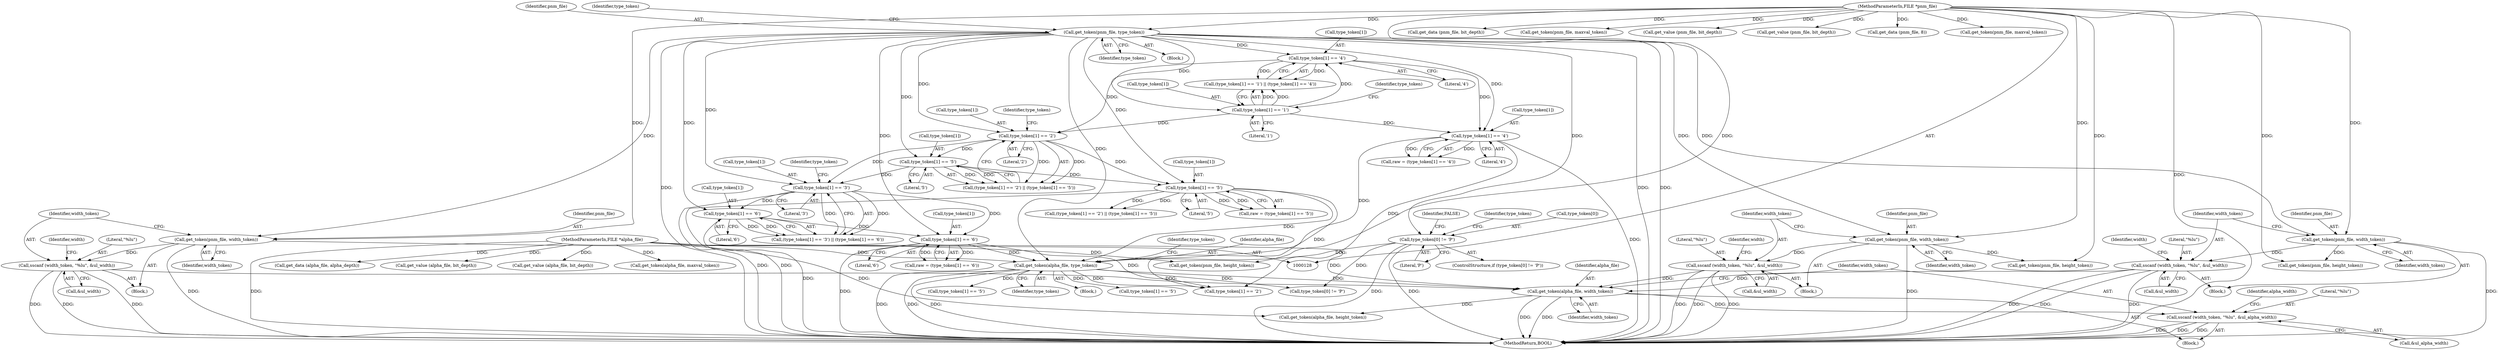 digraph "0_Android_9d4853418ab2f754c2b63e091c29c5529b8b86ca_159@API" {
"1000551" [label="(Call,sscanf (width_token, \"%lu\", &ul_alpha_width))"];
"1000548" [label="(Call,get_token(alpha_file, width_token))"];
"1000515" [label="(Call,get_token(alpha_file, type_token))"];
"1000131" [label="(MethodParameterIn,FILE *alpha_file)"];
"1000258" [label="(Call,type_token[1] == '4')"];
"1000250" [label="(Call,type_token[1] == '4')"];
"1000230" [label="(Call,get_token(pnm_file, type_token))"];
"1000129" [label="(MethodParameterIn,FILE *pnm_file)"];
"1000245" [label="(Call,type_token[1] == '1')"];
"1000314" [label="(Call,type_token[1] == '5')"];
"1000306" [label="(Call,type_token[1] == '5')"];
"1000301" [label="(Call,type_token[1] == '2')"];
"1000234" [label="(Call,type_token[0] != 'P')"];
"1000412" [label="(Call,type_token[1] == '6')"];
"1000404" [label="(Call,type_token[1] == '6')"];
"1000399" [label="(Call,type_token[1] == '3')"];
"1000325" [label="(Call,sscanf (width_token, \"%lu\", &ul_width))"];
"1000322" [label="(Call,get_token(pnm_file, width_token))"];
"1000423" [label="(Call,sscanf (width_token, \"%lu\", &ul_width))"];
"1000420" [label="(Call,get_token(pnm_file, width_token))"];
"1000269" [label="(Call,sscanf (width_token, \"%lu\", &ul_width))"];
"1000266" [label="(Call,get_token(pnm_file, width_token))"];
"1000429" [label="(Identifier,width)"];
"1000412" [label="(Call,type_token[1] == '6')"];
"1000131" [label="(MethodParameterIn,FILE *alpha_file)"];
"1000249" [label="(Literal,'1')"];
"1000796" [label="(Call,get_data (pnm_file, bit_depth))"];
"1000326" [label="(Identifier,width_token)"];
"1000323" [label="(Identifier,pnm_file)"];
"1000311" [label="(Block,)"];
"1000413" [label="(Call,type_token[1])"];
"1000530" [label="(Call,type_token[1] == '2')"];
"1000410" [label="(Call,raw = (type_token[1] == '6'))"];
"1000550" [label="(Identifier,width_token)"];
"1000404" [label="(Call,type_token[1] == '6')"];
"1000247" [label="(Identifier,type_token)"];
"1000423" [label="(Call,sscanf (width_token, \"%lu\", &ul_width))"];
"1000310" [label="(Literal,'5')"];
"1000250" [label="(Call,type_token[1] == '4')"];
"1000271" [label="(Literal,\"%lu\")"];
"1000433" [label="(Call,get_token(pnm_file, height_token))"];
"1000500" [label="(Block,)"];
"1000335" [label="(Call,get_token(pnm_file, height_token))"];
"1000529" [label="(Call,(type_token[1] == '2') || (type_token[1] == '5'))"];
"1000268" [label="(Identifier,width_token)"];
"1000231" [label="(Identifier,pnm_file)"];
"1000305" [label="(Literal,'2')"];
"1000400" [label="(Call,type_token[1])"];
"1000543" [label="(Call,type_token[1] == '5')"];
"1000314" [label="(Call,type_token[1] == '5')"];
"1000548" [label="(Call,get_token(alpha_file, width_token))"];
"1000233" [label="(ControlStructure,if (type_token[0] != 'P'))"];
"1000425" [label="(Literal,\"%lu\")"];
"1000306" [label="(Call,type_token[1] == '5')"];
"1000399" [label="(Call,type_token[1] == '3')"];
"1000521" [label="(Identifier,type_token)"];
"1000328" [label="(Call,&ul_width)"];
"1000251" [label="(Call,type_token[1])"];
"1000307" [label="(Call,type_token[1])"];
"1000516" [label="(Identifier,alpha_file)"];
"1000232" [label="(Identifier,type_token)"];
"1000254" [label="(Literal,'4')"];
"1000255" [label="(Block,)"];
"1000230" [label="(Call,get_token(pnm_file, type_token))"];
"1000409" [label="(Block,)"];
"1000849" [label="(Call,get_data (alpha_file, alpha_depth))"];
"1000567" [label="(Call,get_token(alpha_file, height_token))"];
"1000348" [label="(Call,get_token(pnm_file, maxval_token))"];
"1000301" [label="(Call,type_token[1] == '2')"];
"1000557" [label="(Identifier,alpha_width)"];
"1000262" [label="(Literal,'4')"];
"1000327" [label="(Literal,\"%lu\")"];
"1000267" [label="(Identifier,pnm_file)"];
"1000252" [label="(Identifier,type_token)"];
"1000586" [label="(Call,get_token(alpha_file, maxval_token))"];
"1000236" [label="(Identifier,type_token)"];
"1000519" [label="(Call,type_token[0] != 'P')"];
"1000398" [label="(Call,(type_token[1] == '3') || (type_token[1] == '6'))"];
"1000270" [label="(Identifier,width_token)"];
"1000540" [label="(Block,)"];
"1000134" [label="(Block,)"];
"1000535" [label="(Call,type_token[1] == '5')"];
"1000272" [label="(Call,&ul_width)"];
"1000815" [label="(Call,get_value (pnm_file, bit_depth))"];
"1000235" [label="(Call,type_token[0])"];
"1000553" [label="(Literal,\"%lu\")"];
"1000808" [label="(Call,get_value (pnm_file, bit_depth))"];
"1000244" [label="(Call,(type_token[1] == '1') || (type_token[1] == '4'))"];
"1000238" [label="(Literal,'P')"];
"1000420" [label="(Call,get_token(pnm_file, width_token))"];
"1000549" [label="(Identifier,alpha_file)"];
"1000256" [label="(Call,raw = (type_token[1] == '4'))"];
"1000259" [label="(Call,type_token[1])"];
"1000318" [label="(Literal,'5')"];
"1000241" [label="(Identifier,FALSE)"];
"1000279" [label="(Call,get_token(pnm_file, height_token))"];
"1000761" [label="(Call,get_data (pnm_file, 8))"];
"1000446" [label="(Call,get_token(pnm_file, maxval_token))"];
"1000312" [label="(Call,raw = (type_token[1] == '5'))"];
"1000322" [label="(Call,get_token(pnm_file, width_token))"];
"1000234" [label="(Call,type_token[0] != 'P')"];
"1000403" [label="(Literal,'3')"];
"1000408" [label="(Literal,'6')"];
"1000315" [label="(Call,type_token[1])"];
"1000325" [label="(Call,sscanf (width_token, \"%lu\", &ul_width))"];
"1000416" [label="(Literal,'6')"];
"1000300" [label="(Call,(type_token[1] == '2') || (type_token[1] == '5'))"];
"1000405" [label="(Call,type_token[1])"];
"1000426" [label="(Call,&ul_width)"];
"1000324" [label="(Identifier,width_token)"];
"1000308" [label="(Identifier,type_token)"];
"1000269" [label="(Call,sscanf (width_token, \"%lu\", &ul_width))"];
"1000245" [label="(Call,type_token[1] == '1')"];
"1000302" [label="(Call,type_token[1])"];
"1000406" [label="(Identifier,type_token)"];
"1000554" [label="(Call,&ul_alpha_width)"];
"1000517" [label="(Identifier,type_token)"];
"1000552" [label="(Identifier,width_token)"];
"1000129" [label="(MethodParameterIn,FILE *pnm_file)"];
"1001058" [label="(MethodReturn,BOOL)"];
"1000515" [label="(Call,get_token(alpha_file, type_token))"];
"1000331" [label="(Identifier,width)"];
"1000258" [label="(Call,type_token[1] == '4')"];
"1000421" [label="(Identifier,pnm_file)"];
"1000861" [label="(Call,get_value (alpha_file, bit_depth))"];
"1000266" [label="(Call,get_token(pnm_file, width_token))"];
"1000424" [label="(Identifier,width_token)"];
"1000551" [label="(Call,sscanf (width_token, \"%lu\", &ul_alpha_width))"];
"1000422" [label="(Identifier,width_token)"];
"1000868" [label="(Call,get_value (alpha_file, bit_depth))"];
"1000275" [label="(Identifier,width)"];
"1000246" [label="(Call,type_token[1])"];
"1000551" -> "1000540"  [label="AST: "];
"1000551" -> "1000554"  [label="CFG: "];
"1000552" -> "1000551"  [label="AST: "];
"1000553" -> "1000551"  [label="AST: "];
"1000554" -> "1000551"  [label="AST: "];
"1000557" -> "1000551"  [label="CFG: "];
"1000551" -> "1001058"  [label="DDG: "];
"1000551" -> "1001058"  [label="DDG: "];
"1000551" -> "1001058"  [label="DDG: "];
"1000548" -> "1000551"  [label="DDG: "];
"1000548" -> "1000540"  [label="AST: "];
"1000548" -> "1000550"  [label="CFG: "];
"1000549" -> "1000548"  [label="AST: "];
"1000550" -> "1000548"  [label="AST: "];
"1000552" -> "1000548"  [label="CFG: "];
"1000548" -> "1001058"  [label="DDG: "];
"1000548" -> "1001058"  [label="DDG: "];
"1000515" -> "1000548"  [label="DDG: "];
"1000131" -> "1000548"  [label="DDG: "];
"1000325" -> "1000548"  [label="DDG: "];
"1000423" -> "1000548"  [label="DDG: "];
"1000269" -> "1000548"  [label="DDG: "];
"1000548" -> "1000567"  [label="DDG: "];
"1000515" -> "1000500"  [label="AST: "];
"1000515" -> "1000517"  [label="CFG: "];
"1000516" -> "1000515"  [label="AST: "];
"1000517" -> "1000515"  [label="AST: "];
"1000521" -> "1000515"  [label="CFG: "];
"1000515" -> "1001058"  [label="DDG: "];
"1000515" -> "1001058"  [label="DDG: "];
"1000515" -> "1001058"  [label="DDG: "];
"1000131" -> "1000515"  [label="DDG: "];
"1000258" -> "1000515"  [label="DDG: "];
"1000314" -> "1000515"  [label="DDG: "];
"1000234" -> "1000515"  [label="DDG: "];
"1000412" -> "1000515"  [label="DDG: "];
"1000230" -> "1000515"  [label="DDG: "];
"1000515" -> "1000519"  [label="DDG: "];
"1000515" -> "1000530"  [label="DDG: "];
"1000515" -> "1000535"  [label="DDG: "];
"1000515" -> "1000543"  [label="DDG: "];
"1000131" -> "1000128"  [label="AST: "];
"1000131" -> "1001058"  [label="DDG: "];
"1000131" -> "1000567"  [label="DDG: "];
"1000131" -> "1000586"  [label="DDG: "];
"1000131" -> "1000849"  [label="DDG: "];
"1000131" -> "1000861"  [label="DDG: "];
"1000131" -> "1000868"  [label="DDG: "];
"1000258" -> "1000256"  [label="AST: "];
"1000258" -> "1000262"  [label="CFG: "];
"1000259" -> "1000258"  [label="AST: "];
"1000262" -> "1000258"  [label="AST: "];
"1000256" -> "1000258"  [label="CFG: "];
"1000258" -> "1001058"  [label="DDG: "];
"1000258" -> "1000256"  [label="DDG: "];
"1000258" -> "1000256"  [label="DDG: "];
"1000250" -> "1000258"  [label="DDG: "];
"1000230" -> "1000258"  [label="DDG: "];
"1000245" -> "1000258"  [label="DDG: "];
"1000258" -> "1000530"  [label="DDG: "];
"1000250" -> "1000244"  [label="AST: "];
"1000250" -> "1000254"  [label="CFG: "];
"1000251" -> "1000250"  [label="AST: "];
"1000254" -> "1000250"  [label="AST: "];
"1000244" -> "1000250"  [label="CFG: "];
"1000250" -> "1000244"  [label="DDG: "];
"1000250" -> "1000244"  [label="DDG: "];
"1000230" -> "1000250"  [label="DDG: "];
"1000245" -> "1000250"  [label="DDG: "];
"1000250" -> "1000301"  [label="DDG: "];
"1000230" -> "1000134"  [label="AST: "];
"1000230" -> "1000232"  [label="CFG: "];
"1000231" -> "1000230"  [label="AST: "];
"1000232" -> "1000230"  [label="AST: "];
"1000236" -> "1000230"  [label="CFG: "];
"1000230" -> "1001058"  [label="DDG: "];
"1000230" -> "1001058"  [label="DDG: "];
"1000230" -> "1001058"  [label="DDG: "];
"1000129" -> "1000230"  [label="DDG: "];
"1000230" -> "1000234"  [label="DDG: "];
"1000230" -> "1000245"  [label="DDG: "];
"1000230" -> "1000266"  [label="DDG: "];
"1000230" -> "1000301"  [label="DDG: "];
"1000230" -> "1000306"  [label="DDG: "];
"1000230" -> "1000314"  [label="DDG: "];
"1000230" -> "1000322"  [label="DDG: "];
"1000230" -> "1000399"  [label="DDG: "];
"1000230" -> "1000404"  [label="DDG: "];
"1000230" -> "1000412"  [label="DDG: "];
"1000230" -> "1000420"  [label="DDG: "];
"1000129" -> "1000128"  [label="AST: "];
"1000129" -> "1001058"  [label="DDG: "];
"1000129" -> "1000266"  [label="DDG: "];
"1000129" -> "1000279"  [label="DDG: "];
"1000129" -> "1000322"  [label="DDG: "];
"1000129" -> "1000335"  [label="DDG: "];
"1000129" -> "1000348"  [label="DDG: "];
"1000129" -> "1000420"  [label="DDG: "];
"1000129" -> "1000433"  [label="DDG: "];
"1000129" -> "1000446"  [label="DDG: "];
"1000129" -> "1000761"  [label="DDG: "];
"1000129" -> "1000796"  [label="DDG: "];
"1000129" -> "1000808"  [label="DDG: "];
"1000129" -> "1000815"  [label="DDG: "];
"1000245" -> "1000244"  [label="AST: "];
"1000245" -> "1000249"  [label="CFG: "];
"1000246" -> "1000245"  [label="AST: "];
"1000249" -> "1000245"  [label="AST: "];
"1000252" -> "1000245"  [label="CFG: "];
"1000244" -> "1000245"  [label="CFG: "];
"1000245" -> "1000244"  [label="DDG: "];
"1000245" -> "1000244"  [label="DDG: "];
"1000245" -> "1000301"  [label="DDG: "];
"1000314" -> "1000312"  [label="AST: "];
"1000314" -> "1000318"  [label="CFG: "];
"1000315" -> "1000314"  [label="AST: "];
"1000318" -> "1000314"  [label="AST: "];
"1000312" -> "1000314"  [label="CFG: "];
"1000314" -> "1001058"  [label="DDG: "];
"1000314" -> "1000312"  [label="DDG: "];
"1000314" -> "1000312"  [label="DDG: "];
"1000306" -> "1000314"  [label="DDG: "];
"1000301" -> "1000314"  [label="DDG: "];
"1000314" -> "1000530"  [label="DDG: "];
"1000314" -> "1000529"  [label="DDG: "];
"1000314" -> "1000529"  [label="DDG: "];
"1000306" -> "1000300"  [label="AST: "];
"1000306" -> "1000310"  [label="CFG: "];
"1000307" -> "1000306"  [label="AST: "];
"1000310" -> "1000306"  [label="AST: "];
"1000300" -> "1000306"  [label="CFG: "];
"1000306" -> "1000300"  [label="DDG: "];
"1000306" -> "1000300"  [label="DDG: "];
"1000301" -> "1000306"  [label="DDG: "];
"1000306" -> "1000399"  [label="DDG: "];
"1000301" -> "1000300"  [label="AST: "];
"1000301" -> "1000305"  [label="CFG: "];
"1000302" -> "1000301"  [label="AST: "];
"1000305" -> "1000301"  [label="AST: "];
"1000308" -> "1000301"  [label="CFG: "];
"1000300" -> "1000301"  [label="CFG: "];
"1000301" -> "1000300"  [label="DDG: "];
"1000301" -> "1000300"  [label="DDG: "];
"1000301" -> "1000399"  [label="DDG: "];
"1000234" -> "1000233"  [label="AST: "];
"1000234" -> "1000238"  [label="CFG: "];
"1000235" -> "1000234"  [label="AST: "];
"1000238" -> "1000234"  [label="AST: "];
"1000241" -> "1000234"  [label="CFG: "];
"1000247" -> "1000234"  [label="CFG: "];
"1000234" -> "1001058"  [label="DDG: "];
"1000234" -> "1001058"  [label="DDG: "];
"1000234" -> "1000519"  [label="DDG: "];
"1000412" -> "1000410"  [label="AST: "];
"1000412" -> "1000416"  [label="CFG: "];
"1000413" -> "1000412"  [label="AST: "];
"1000416" -> "1000412"  [label="AST: "];
"1000410" -> "1000412"  [label="CFG: "];
"1000412" -> "1001058"  [label="DDG: "];
"1000412" -> "1000410"  [label="DDG: "];
"1000412" -> "1000410"  [label="DDG: "];
"1000404" -> "1000412"  [label="DDG: "];
"1000399" -> "1000412"  [label="DDG: "];
"1000412" -> "1000530"  [label="DDG: "];
"1000404" -> "1000398"  [label="AST: "];
"1000404" -> "1000408"  [label="CFG: "];
"1000405" -> "1000404"  [label="AST: "];
"1000408" -> "1000404"  [label="AST: "];
"1000398" -> "1000404"  [label="CFG: "];
"1000404" -> "1001058"  [label="DDG: "];
"1000404" -> "1000398"  [label="DDG: "];
"1000404" -> "1000398"  [label="DDG: "];
"1000399" -> "1000404"  [label="DDG: "];
"1000399" -> "1000398"  [label="AST: "];
"1000399" -> "1000403"  [label="CFG: "];
"1000400" -> "1000399"  [label="AST: "];
"1000403" -> "1000399"  [label="AST: "];
"1000406" -> "1000399"  [label="CFG: "];
"1000398" -> "1000399"  [label="CFG: "];
"1000399" -> "1001058"  [label="DDG: "];
"1000399" -> "1000398"  [label="DDG: "];
"1000399" -> "1000398"  [label="DDG: "];
"1000325" -> "1000311"  [label="AST: "];
"1000325" -> "1000328"  [label="CFG: "];
"1000326" -> "1000325"  [label="AST: "];
"1000327" -> "1000325"  [label="AST: "];
"1000328" -> "1000325"  [label="AST: "];
"1000331" -> "1000325"  [label="CFG: "];
"1000325" -> "1001058"  [label="DDG: "];
"1000325" -> "1001058"  [label="DDG: "];
"1000325" -> "1001058"  [label="DDG: "];
"1000322" -> "1000325"  [label="DDG: "];
"1000322" -> "1000311"  [label="AST: "];
"1000322" -> "1000324"  [label="CFG: "];
"1000323" -> "1000322"  [label="AST: "];
"1000324" -> "1000322"  [label="AST: "];
"1000326" -> "1000322"  [label="CFG: "];
"1000322" -> "1001058"  [label="DDG: "];
"1000322" -> "1000335"  [label="DDG: "];
"1000423" -> "1000409"  [label="AST: "];
"1000423" -> "1000426"  [label="CFG: "];
"1000424" -> "1000423"  [label="AST: "];
"1000425" -> "1000423"  [label="AST: "];
"1000426" -> "1000423"  [label="AST: "];
"1000429" -> "1000423"  [label="CFG: "];
"1000423" -> "1001058"  [label="DDG: "];
"1000423" -> "1001058"  [label="DDG: "];
"1000423" -> "1001058"  [label="DDG: "];
"1000420" -> "1000423"  [label="DDG: "];
"1000420" -> "1000409"  [label="AST: "];
"1000420" -> "1000422"  [label="CFG: "];
"1000421" -> "1000420"  [label="AST: "];
"1000422" -> "1000420"  [label="AST: "];
"1000424" -> "1000420"  [label="CFG: "];
"1000420" -> "1001058"  [label="DDG: "];
"1000420" -> "1000433"  [label="DDG: "];
"1000269" -> "1000255"  [label="AST: "];
"1000269" -> "1000272"  [label="CFG: "];
"1000270" -> "1000269"  [label="AST: "];
"1000271" -> "1000269"  [label="AST: "];
"1000272" -> "1000269"  [label="AST: "];
"1000275" -> "1000269"  [label="CFG: "];
"1000269" -> "1001058"  [label="DDG: "];
"1000269" -> "1001058"  [label="DDG: "];
"1000269" -> "1001058"  [label="DDG: "];
"1000266" -> "1000269"  [label="DDG: "];
"1000266" -> "1000255"  [label="AST: "];
"1000266" -> "1000268"  [label="CFG: "];
"1000267" -> "1000266"  [label="AST: "];
"1000268" -> "1000266"  [label="AST: "];
"1000270" -> "1000266"  [label="CFG: "];
"1000266" -> "1001058"  [label="DDG: "];
"1000266" -> "1000279"  [label="DDG: "];
}
